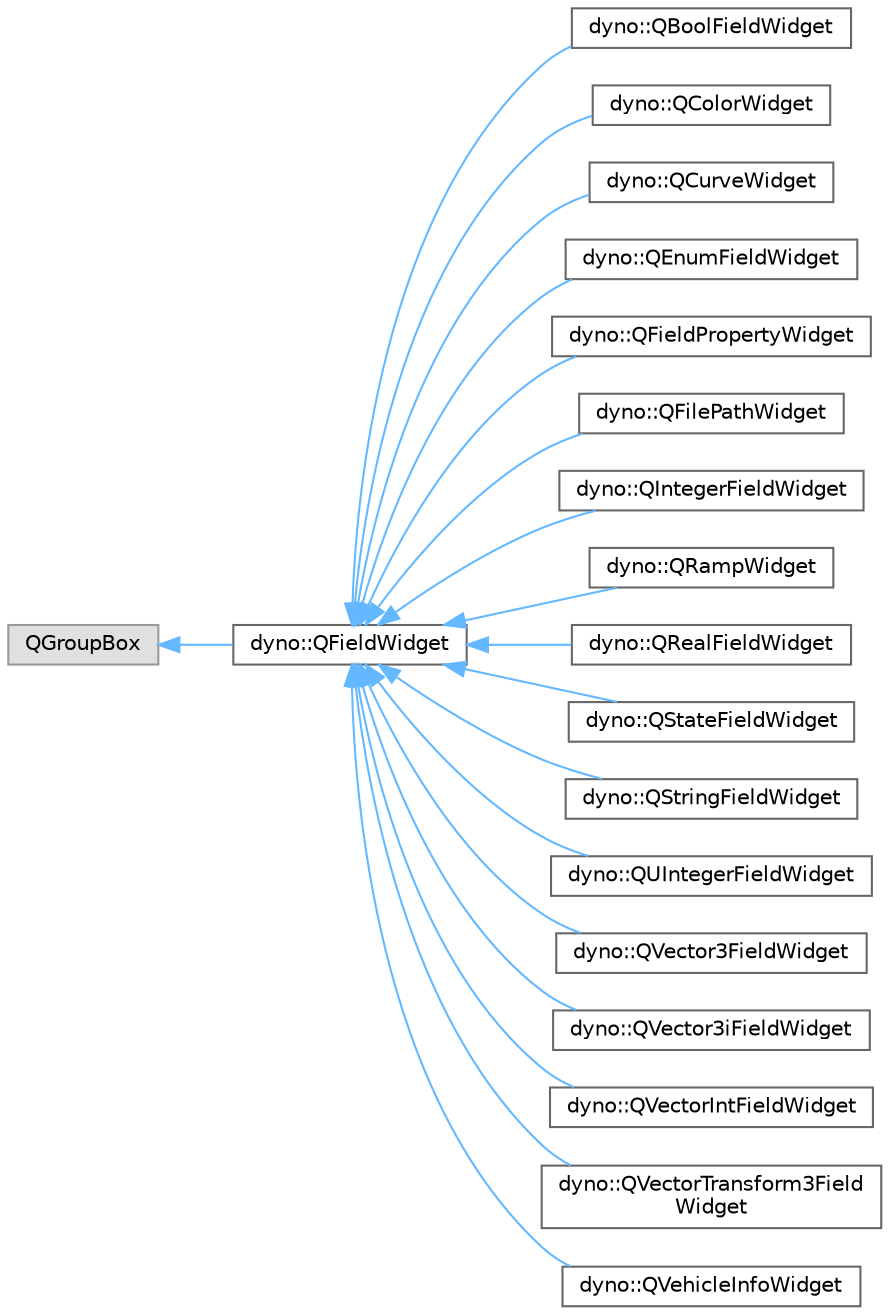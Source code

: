 digraph "Graphical Class Hierarchy"
{
 // LATEX_PDF_SIZE
  bgcolor="transparent";
  edge [fontname=Helvetica,fontsize=10,labelfontname=Helvetica,labelfontsize=10];
  node [fontname=Helvetica,fontsize=10,shape=box,height=0.2,width=0.4];
  rankdir="LR";
  Node0 [id="Node000000",label="QGroupBox",height=0.2,width=0.4,color="grey60", fillcolor="#E0E0E0", style="filled",tooltip=" "];
  Node0 -> Node1 [id="edge491_Node000000_Node000001",dir="back",color="steelblue1",style="solid",tooltip=" "];
  Node1 [id="Node000001",label="dyno::QFieldWidget",height=0.2,width=0.4,color="grey40", fillcolor="white", style="filled",URL="$classdyno_1_1_q_field_widget.html",tooltip=" "];
  Node1 -> Node2 [id="edge492_Node000001_Node000002",dir="back",color="steelblue1",style="solid",tooltip=" "];
  Node2 [id="Node000002",label="dyno::QBoolFieldWidget",height=0.2,width=0.4,color="grey40", fillcolor="white", style="filled",URL="$classdyno_1_1_q_bool_field_widget.html",tooltip=" "];
  Node1 -> Node3 [id="edge493_Node000001_Node000003",dir="back",color="steelblue1",style="solid",tooltip=" "];
  Node3 [id="Node000003",label="dyno::QColorWidget",height=0.2,width=0.4,color="grey40", fillcolor="white", style="filled",URL="$classdyno_1_1_q_color_widget.html",tooltip=" "];
  Node1 -> Node4 [id="edge494_Node000001_Node000004",dir="back",color="steelblue1",style="solid",tooltip=" "];
  Node4 [id="Node000004",label="dyno::QCurveWidget",height=0.2,width=0.4,color="grey40", fillcolor="white", style="filled",URL="$classdyno_1_1_q_curve_widget.html",tooltip=" "];
  Node1 -> Node5 [id="edge495_Node000001_Node000005",dir="back",color="steelblue1",style="solid",tooltip=" "];
  Node5 [id="Node000005",label="dyno::QEnumFieldWidget",height=0.2,width=0.4,color="grey40", fillcolor="white", style="filled",URL="$classdyno_1_1_q_enum_field_widget.html",tooltip=" "];
  Node1 -> Node6 [id="edge496_Node000001_Node000006",dir="back",color="steelblue1",style="solid",tooltip=" "];
  Node6 [id="Node000006",label="dyno::QFieldPropertyWidget",height=0.2,width=0.4,color="grey40", fillcolor="white", style="filled",URL="$classdyno_1_1_q_field_property_widget.html",tooltip=" "];
  Node1 -> Node7 [id="edge497_Node000001_Node000007",dir="back",color="steelblue1",style="solid",tooltip=" "];
  Node7 [id="Node000007",label="dyno::QFilePathWidget",height=0.2,width=0.4,color="grey40", fillcolor="white", style="filled",URL="$classdyno_1_1_q_file_path_widget.html",tooltip=" "];
  Node1 -> Node8 [id="edge498_Node000001_Node000008",dir="back",color="steelblue1",style="solid",tooltip=" "];
  Node8 [id="Node000008",label="dyno::QIntegerFieldWidget",height=0.2,width=0.4,color="grey40", fillcolor="white", style="filled",URL="$classdyno_1_1_q_integer_field_widget.html",tooltip=" "];
  Node1 -> Node9 [id="edge499_Node000001_Node000009",dir="back",color="steelblue1",style="solid",tooltip=" "];
  Node9 [id="Node000009",label="dyno::QRampWidget",height=0.2,width=0.4,color="grey40", fillcolor="white", style="filled",URL="$classdyno_1_1_q_ramp_widget.html",tooltip=" "];
  Node1 -> Node10 [id="edge500_Node000001_Node000010",dir="back",color="steelblue1",style="solid",tooltip=" "];
  Node10 [id="Node000010",label="dyno::QRealFieldWidget",height=0.2,width=0.4,color="grey40", fillcolor="white", style="filled",URL="$classdyno_1_1_q_real_field_widget.html",tooltip=" "];
  Node1 -> Node11 [id="edge501_Node000001_Node000011",dir="back",color="steelblue1",style="solid",tooltip=" "];
  Node11 [id="Node000011",label="dyno::QStateFieldWidget",height=0.2,width=0.4,color="grey40", fillcolor="white", style="filled",URL="$classdyno_1_1_q_state_field_widget.html",tooltip=" "];
  Node1 -> Node12 [id="edge502_Node000001_Node000012",dir="back",color="steelblue1",style="solid",tooltip=" "];
  Node12 [id="Node000012",label="dyno::QStringFieldWidget",height=0.2,width=0.4,color="grey40", fillcolor="white", style="filled",URL="$classdyno_1_1_q_string_field_widget.html",tooltip=" "];
  Node1 -> Node13 [id="edge503_Node000001_Node000013",dir="back",color="steelblue1",style="solid",tooltip=" "];
  Node13 [id="Node000013",label="dyno::QUIntegerFieldWidget",height=0.2,width=0.4,color="grey40", fillcolor="white", style="filled",URL="$classdyno_1_1_q_u_integer_field_widget.html",tooltip=" "];
  Node1 -> Node14 [id="edge504_Node000001_Node000014",dir="back",color="steelblue1",style="solid",tooltip=" "];
  Node14 [id="Node000014",label="dyno::QVector3FieldWidget",height=0.2,width=0.4,color="grey40", fillcolor="white", style="filled",URL="$classdyno_1_1_q_vector3_field_widget.html",tooltip=" "];
  Node1 -> Node15 [id="edge505_Node000001_Node000015",dir="back",color="steelblue1",style="solid",tooltip=" "];
  Node15 [id="Node000015",label="dyno::QVector3iFieldWidget",height=0.2,width=0.4,color="grey40", fillcolor="white", style="filled",URL="$classdyno_1_1_q_vector3i_field_widget.html",tooltip=" "];
  Node1 -> Node16 [id="edge506_Node000001_Node000016",dir="back",color="steelblue1",style="solid",tooltip=" "];
  Node16 [id="Node000016",label="dyno::QVectorIntFieldWidget",height=0.2,width=0.4,color="grey40", fillcolor="white", style="filled",URL="$classdyno_1_1_q_vector_int_field_widget.html",tooltip=" "];
  Node1 -> Node17 [id="edge507_Node000001_Node000017",dir="back",color="steelblue1",style="solid",tooltip=" "];
  Node17 [id="Node000017",label="dyno::QVectorTransform3Field\lWidget",height=0.2,width=0.4,color="grey40", fillcolor="white", style="filled",URL="$classdyno_1_1_q_vector_transform3_field_widget.html",tooltip=" "];
  Node1 -> Node18 [id="edge508_Node000001_Node000018",dir="back",color="steelblue1",style="solid",tooltip=" "];
  Node18 [id="Node000018",label="dyno::QVehicleInfoWidget",height=0.2,width=0.4,color="grey40", fillcolor="white", style="filled",URL="$classdyno_1_1_q_vehicle_info_widget.html",tooltip=" "];
}

